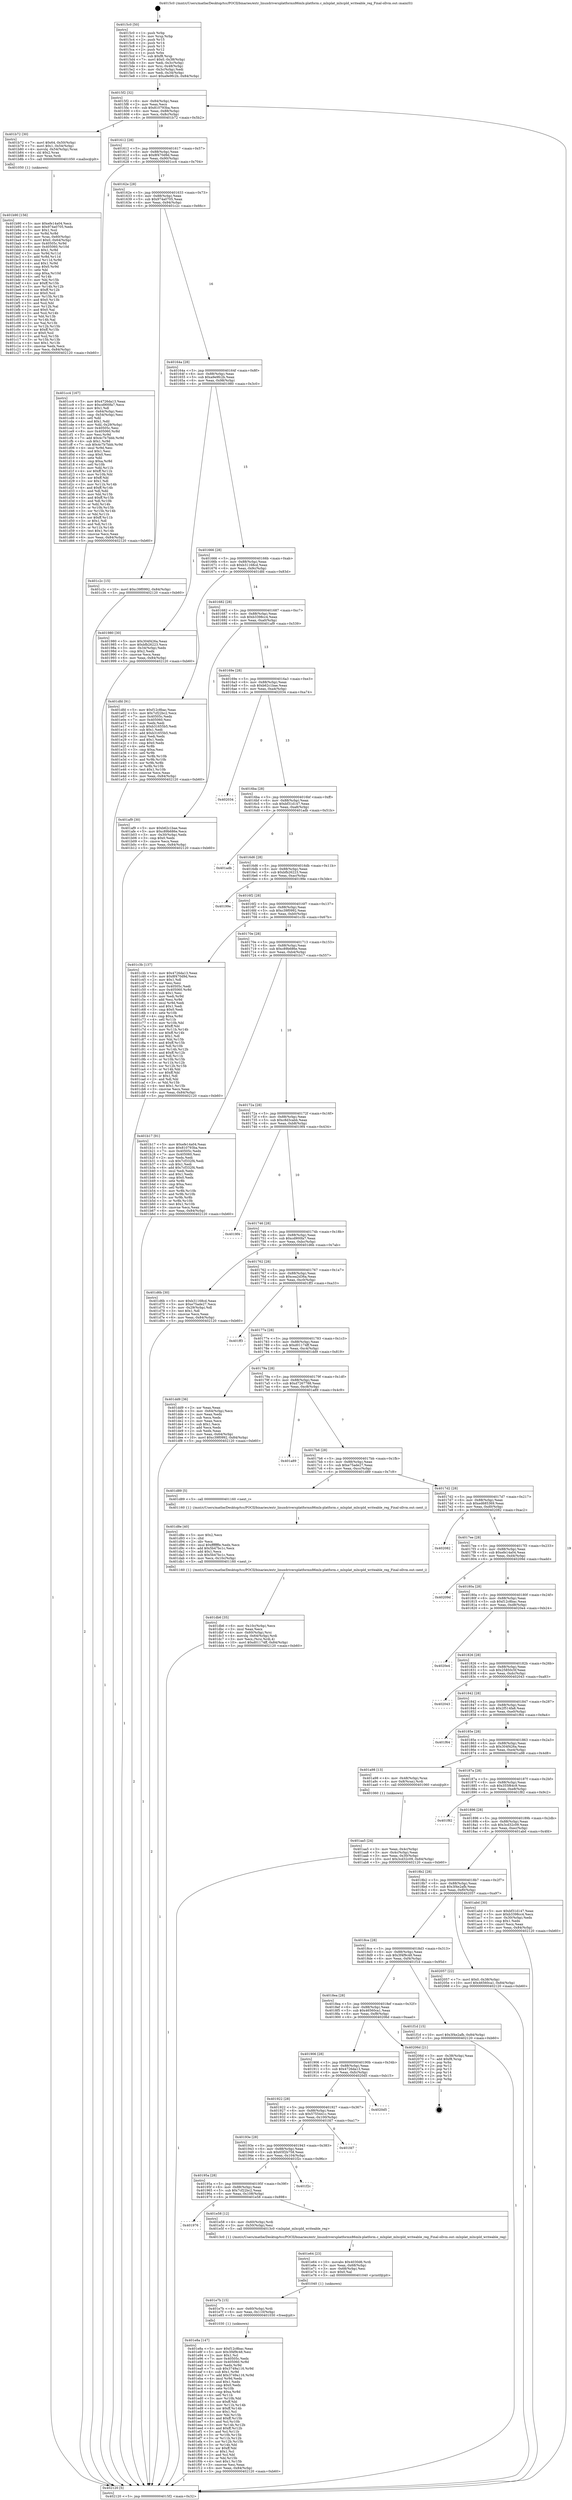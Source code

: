 digraph "0x4015c0" {
  label = "0x4015c0 (/mnt/c/Users/mathe/Desktop/tcc/POCII/binaries/extr_linuxdriversplatformx86mlx-platform.c_mlxplat_mlxcpld_writeable_reg_Final-ollvm.out::main(0))"
  labelloc = "t"
  node[shape=record]

  Entry [label="",width=0.3,height=0.3,shape=circle,fillcolor=black,style=filled]
  "0x4015f2" [label="{
     0x4015f2 [32]\l
     | [instrs]\l
     &nbsp;&nbsp;0x4015f2 \<+6\>: mov -0x84(%rbp),%eax\l
     &nbsp;&nbsp;0x4015f8 \<+2\>: mov %eax,%ecx\l
     &nbsp;&nbsp;0x4015fa \<+6\>: sub $0x810793ba,%ecx\l
     &nbsp;&nbsp;0x401600 \<+6\>: mov %eax,-0x88(%rbp)\l
     &nbsp;&nbsp;0x401606 \<+6\>: mov %ecx,-0x8c(%rbp)\l
     &nbsp;&nbsp;0x40160c \<+6\>: je 0000000000401b72 \<main+0x5b2\>\l
  }"]
  "0x401b72" [label="{
     0x401b72 [30]\l
     | [instrs]\l
     &nbsp;&nbsp;0x401b72 \<+7\>: movl $0x64,-0x50(%rbp)\l
     &nbsp;&nbsp;0x401b79 \<+7\>: movl $0x1,-0x54(%rbp)\l
     &nbsp;&nbsp;0x401b80 \<+4\>: movslq -0x54(%rbp),%rax\l
     &nbsp;&nbsp;0x401b84 \<+4\>: shl $0x2,%rax\l
     &nbsp;&nbsp;0x401b88 \<+3\>: mov %rax,%rdi\l
     &nbsp;&nbsp;0x401b8b \<+5\>: call 0000000000401050 \<malloc@plt\>\l
     | [calls]\l
     &nbsp;&nbsp;0x401050 \{1\} (unknown)\l
  }"]
  "0x401612" [label="{
     0x401612 [28]\l
     | [instrs]\l
     &nbsp;&nbsp;0x401612 \<+5\>: jmp 0000000000401617 \<main+0x57\>\l
     &nbsp;&nbsp;0x401617 \<+6\>: mov -0x88(%rbp),%eax\l
     &nbsp;&nbsp;0x40161d \<+5\>: sub $0x8f470d9d,%eax\l
     &nbsp;&nbsp;0x401622 \<+6\>: mov %eax,-0x90(%rbp)\l
     &nbsp;&nbsp;0x401628 \<+6\>: je 0000000000401cc4 \<main+0x704\>\l
  }"]
  Exit [label="",width=0.3,height=0.3,shape=circle,fillcolor=black,style=filled,peripheries=2]
  "0x401cc4" [label="{
     0x401cc4 [167]\l
     | [instrs]\l
     &nbsp;&nbsp;0x401cc4 \<+5\>: mov $0x4726da13,%eax\l
     &nbsp;&nbsp;0x401cc9 \<+5\>: mov $0xcd900fa7,%ecx\l
     &nbsp;&nbsp;0x401cce \<+2\>: mov $0x1,%dl\l
     &nbsp;&nbsp;0x401cd0 \<+3\>: mov -0x64(%rbp),%esi\l
     &nbsp;&nbsp;0x401cd3 \<+3\>: cmp -0x54(%rbp),%esi\l
     &nbsp;&nbsp;0x401cd6 \<+4\>: setl %dil\l
     &nbsp;&nbsp;0x401cda \<+4\>: and $0x1,%dil\l
     &nbsp;&nbsp;0x401cde \<+4\>: mov %dil,-0x29(%rbp)\l
     &nbsp;&nbsp;0x401ce2 \<+7\>: mov 0x40505c,%esi\l
     &nbsp;&nbsp;0x401ce9 \<+8\>: mov 0x405060,%r8d\l
     &nbsp;&nbsp;0x401cf1 \<+3\>: mov %esi,%r9d\l
     &nbsp;&nbsp;0x401cf4 \<+7\>: add $0x4c7b7bbb,%r9d\l
     &nbsp;&nbsp;0x401cfb \<+4\>: sub $0x1,%r9d\l
     &nbsp;&nbsp;0x401cff \<+7\>: sub $0x4c7b7bbb,%r9d\l
     &nbsp;&nbsp;0x401d06 \<+4\>: imul %r9d,%esi\l
     &nbsp;&nbsp;0x401d0a \<+3\>: and $0x1,%esi\l
     &nbsp;&nbsp;0x401d0d \<+3\>: cmp $0x0,%esi\l
     &nbsp;&nbsp;0x401d10 \<+4\>: sete %dil\l
     &nbsp;&nbsp;0x401d14 \<+4\>: cmp $0xa,%r8d\l
     &nbsp;&nbsp;0x401d18 \<+4\>: setl %r10b\l
     &nbsp;&nbsp;0x401d1c \<+3\>: mov %dil,%r11b\l
     &nbsp;&nbsp;0x401d1f \<+4\>: xor $0xff,%r11b\l
     &nbsp;&nbsp;0x401d23 \<+3\>: mov %r10b,%bl\l
     &nbsp;&nbsp;0x401d26 \<+3\>: xor $0xff,%bl\l
     &nbsp;&nbsp;0x401d29 \<+3\>: xor $0x1,%dl\l
     &nbsp;&nbsp;0x401d2c \<+3\>: mov %r11b,%r14b\l
     &nbsp;&nbsp;0x401d2f \<+4\>: and $0xff,%r14b\l
     &nbsp;&nbsp;0x401d33 \<+3\>: and %dl,%dil\l
     &nbsp;&nbsp;0x401d36 \<+3\>: mov %bl,%r15b\l
     &nbsp;&nbsp;0x401d39 \<+4\>: and $0xff,%r15b\l
     &nbsp;&nbsp;0x401d3d \<+3\>: and %dl,%r10b\l
     &nbsp;&nbsp;0x401d40 \<+3\>: or %dil,%r14b\l
     &nbsp;&nbsp;0x401d43 \<+3\>: or %r10b,%r15b\l
     &nbsp;&nbsp;0x401d46 \<+3\>: xor %r15b,%r14b\l
     &nbsp;&nbsp;0x401d49 \<+3\>: or %bl,%r11b\l
     &nbsp;&nbsp;0x401d4c \<+4\>: xor $0xff,%r11b\l
     &nbsp;&nbsp;0x401d50 \<+3\>: or $0x1,%dl\l
     &nbsp;&nbsp;0x401d53 \<+3\>: and %dl,%r11b\l
     &nbsp;&nbsp;0x401d56 \<+3\>: or %r11b,%r14b\l
     &nbsp;&nbsp;0x401d59 \<+4\>: test $0x1,%r14b\l
     &nbsp;&nbsp;0x401d5d \<+3\>: cmovne %ecx,%eax\l
     &nbsp;&nbsp;0x401d60 \<+6\>: mov %eax,-0x84(%rbp)\l
     &nbsp;&nbsp;0x401d66 \<+5\>: jmp 0000000000402120 \<main+0xb60\>\l
  }"]
  "0x40162e" [label="{
     0x40162e [28]\l
     | [instrs]\l
     &nbsp;&nbsp;0x40162e \<+5\>: jmp 0000000000401633 \<main+0x73\>\l
     &nbsp;&nbsp;0x401633 \<+6\>: mov -0x88(%rbp),%eax\l
     &nbsp;&nbsp;0x401639 \<+5\>: sub $0x974a0705,%eax\l
     &nbsp;&nbsp;0x40163e \<+6\>: mov %eax,-0x94(%rbp)\l
     &nbsp;&nbsp;0x401644 \<+6\>: je 0000000000401c2c \<main+0x66c\>\l
  }"]
  "0x401e8a" [label="{
     0x401e8a [147]\l
     | [instrs]\l
     &nbsp;&nbsp;0x401e8a \<+5\>: mov $0xf12c8bac,%eax\l
     &nbsp;&nbsp;0x401e8f \<+5\>: mov $0x3f4f9c48,%esi\l
     &nbsp;&nbsp;0x401e94 \<+2\>: mov $0x1,%cl\l
     &nbsp;&nbsp;0x401e96 \<+7\>: mov 0x40505c,%edx\l
     &nbsp;&nbsp;0x401e9d \<+8\>: mov 0x405060,%r8d\l
     &nbsp;&nbsp;0x401ea5 \<+3\>: mov %edx,%r9d\l
     &nbsp;&nbsp;0x401ea8 \<+7\>: sub $0x3749a116,%r9d\l
     &nbsp;&nbsp;0x401eaf \<+4\>: sub $0x1,%r9d\l
     &nbsp;&nbsp;0x401eb3 \<+7\>: add $0x3749a116,%r9d\l
     &nbsp;&nbsp;0x401eba \<+4\>: imul %r9d,%edx\l
     &nbsp;&nbsp;0x401ebe \<+3\>: and $0x1,%edx\l
     &nbsp;&nbsp;0x401ec1 \<+3\>: cmp $0x0,%edx\l
     &nbsp;&nbsp;0x401ec4 \<+4\>: sete %r10b\l
     &nbsp;&nbsp;0x401ec8 \<+4\>: cmp $0xa,%r8d\l
     &nbsp;&nbsp;0x401ecc \<+4\>: setl %r11b\l
     &nbsp;&nbsp;0x401ed0 \<+3\>: mov %r10b,%bl\l
     &nbsp;&nbsp;0x401ed3 \<+3\>: xor $0xff,%bl\l
     &nbsp;&nbsp;0x401ed6 \<+3\>: mov %r11b,%r14b\l
     &nbsp;&nbsp;0x401ed9 \<+4\>: xor $0xff,%r14b\l
     &nbsp;&nbsp;0x401edd \<+3\>: xor $0x1,%cl\l
     &nbsp;&nbsp;0x401ee0 \<+3\>: mov %bl,%r15b\l
     &nbsp;&nbsp;0x401ee3 \<+4\>: and $0xff,%r15b\l
     &nbsp;&nbsp;0x401ee7 \<+3\>: and %cl,%r10b\l
     &nbsp;&nbsp;0x401eea \<+3\>: mov %r14b,%r12b\l
     &nbsp;&nbsp;0x401eed \<+4\>: and $0xff,%r12b\l
     &nbsp;&nbsp;0x401ef1 \<+3\>: and %cl,%r11b\l
     &nbsp;&nbsp;0x401ef4 \<+3\>: or %r10b,%r15b\l
     &nbsp;&nbsp;0x401ef7 \<+3\>: or %r11b,%r12b\l
     &nbsp;&nbsp;0x401efa \<+3\>: xor %r12b,%r15b\l
     &nbsp;&nbsp;0x401efd \<+3\>: or %r14b,%bl\l
     &nbsp;&nbsp;0x401f00 \<+3\>: xor $0xff,%bl\l
     &nbsp;&nbsp;0x401f03 \<+3\>: or $0x1,%cl\l
     &nbsp;&nbsp;0x401f06 \<+2\>: and %cl,%bl\l
     &nbsp;&nbsp;0x401f08 \<+3\>: or %bl,%r15b\l
     &nbsp;&nbsp;0x401f0b \<+4\>: test $0x1,%r15b\l
     &nbsp;&nbsp;0x401f0f \<+3\>: cmovne %esi,%eax\l
     &nbsp;&nbsp;0x401f12 \<+6\>: mov %eax,-0x84(%rbp)\l
     &nbsp;&nbsp;0x401f18 \<+5\>: jmp 0000000000402120 \<main+0xb60\>\l
  }"]
  "0x401c2c" [label="{
     0x401c2c [15]\l
     | [instrs]\l
     &nbsp;&nbsp;0x401c2c \<+10\>: movl $0xc39f0992,-0x84(%rbp)\l
     &nbsp;&nbsp;0x401c36 \<+5\>: jmp 0000000000402120 \<main+0xb60\>\l
  }"]
  "0x40164a" [label="{
     0x40164a [28]\l
     | [instrs]\l
     &nbsp;&nbsp;0x40164a \<+5\>: jmp 000000000040164f \<main+0x8f\>\l
     &nbsp;&nbsp;0x40164f \<+6\>: mov -0x88(%rbp),%eax\l
     &nbsp;&nbsp;0x401655 \<+5\>: sub $0xa9e9fc2b,%eax\l
     &nbsp;&nbsp;0x40165a \<+6\>: mov %eax,-0x98(%rbp)\l
     &nbsp;&nbsp;0x401660 \<+6\>: je 0000000000401980 \<main+0x3c0\>\l
  }"]
  "0x401e7b" [label="{
     0x401e7b [15]\l
     | [instrs]\l
     &nbsp;&nbsp;0x401e7b \<+4\>: mov -0x60(%rbp),%rdi\l
     &nbsp;&nbsp;0x401e7f \<+6\>: mov %eax,-0x110(%rbp)\l
     &nbsp;&nbsp;0x401e85 \<+5\>: call 0000000000401030 \<free@plt\>\l
     | [calls]\l
     &nbsp;&nbsp;0x401030 \{1\} (unknown)\l
  }"]
  "0x401980" [label="{
     0x401980 [30]\l
     | [instrs]\l
     &nbsp;&nbsp;0x401980 \<+5\>: mov $0x304f426a,%eax\l
     &nbsp;&nbsp;0x401985 \<+5\>: mov $0xbfb26223,%ecx\l
     &nbsp;&nbsp;0x40198a \<+3\>: mov -0x34(%rbp),%edx\l
     &nbsp;&nbsp;0x40198d \<+3\>: cmp $0x2,%edx\l
     &nbsp;&nbsp;0x401990 \<+3\>: cmovne %ecx,%eax\l
     &nbsp;&nbsp;0x401993 \<+6\>: mov %eax,-0x84(%rbp)\l
     &nbsp;&nbsp;0x401999 \<+5\>: jmp 0000000000402120 \<main+0xb60\>\l
  }"]
  "0x401666" [label="{
     0x401666 [28]\l
     | [instrs]\l
     &nbsp;&nbsp;0x401666 \<+5\>: jmp 000000000040166b \<main+0xab\>\l
     &nbsp;&nbsp;0x40166b \<+6\>: mov -0x88(%rbp),%eax\l
     &nbsp;&nbsp;0x401671 \<+5\>: sub $0xb31168cd,%eax\l
     &nbsp;&nbsp;0x401676 \<+6\>: mov %eax,-0x9c(%rbp)\l
     &nbsp;&nbsp;0x40167c \<+6\>: je 0000000000401dfd \<main+0x83d\>\l
  }"]
  "0x402120" [label="{
     0x402120 [5]\l
     | [instrs]\l
     &nbsp;&nbsp;0x402120 \<+5\>: jmp 00000000004015f2 \<main+0x32\>\l
  }"]
  "0x4015c0" [label="{
     0x4015c0 [50]\l
     | [instrs]\l
     &nbsp;&nbsp;0x4015c0 \<+1\>: push %rbp\l
     &nbsp;&nbsp;0x4015c1 \<+3\>: mov %rsp,%rbp\l
     &nbsp;&nbsp;0x4015c4 \<+2\>: push %r15\l
     &nbsp;&nbsp;0x4015c6 \<+2\>: push %r14\l
     &nbsp;&nbsp;0x4015c8 \<+2\>: push %r13\l
     &nbsp;&nbsp;0x4015ca \<+2\>: push %r12\l
     &nbsp;&nbsp;0x4015cc \<+1\>: push %rbx\l
     &nbsp;&nbsp;0x4015cd \<+7\>: sub $0xf8,%rsp\l
     &nbsp;&nbsp;0x4015d4 \<+7\>: movl $0x0,-0x38(%rbp)\l
     &nbsp;&nbsp;0x4015db \<+3\>: mov %edi,-0x3c(%rbp)\l
     &nbsp;&nbsp;0x4015de \<+4\>: mov %rsi,-0x48(%rbp)\l
     &nbsp;&nbsp;0x4015e2 \<+3\>: mov -0x3c(%rbp),%edi\l
     &nbsp;&nbsp;0x4015e5 \<+3\>: mov %edi,-0x34(%rbp)\l
     &nbsp;&nbsp;0x4015e8 \<+10\>: movl $0xa9e9fc2b,-0x84(%rbp)\l
  }"]
  "0x401e64" [label="{
     0x401e64 [23]\l
     | [instrs]\l
     &nbsp;&nbsp;0x401e64 \<+10\>: movabs $0x4030d6,%rdi\l
     &nbsp;&nbsp;0x401e6e \<+3\>: mov %eax,-0x68(%rbp)\l
     &nbsp;&nbsp;0x401e71 \<+3\>: mov -0x68(%rbp),%esi\l
     &nbsp;&nbsp;0x401e74 \<+2\>: mov $0x0,%al\l
     &nbsp;&nbsp;0x401e76 \<+5\>: call 0000000000401040 \<printf@plt\>\l
     | [calls]\l
     &nbsp;&nbsp;0x401040 \{1\} (unknown)\l
  }"]
  "0x401dfd" [label="{
     0x401dfd [91]\l
     | [instrs]\l
     &nbsp;&nbsp;0x401dfd \<+5\>: mov $0xf12c8bac,%eax\l
     &nbsp;&nbsp;0x401e02 \<+5\>: mov $0x7cf22bc2,%ecx\l
     &nbsp;&nbsp;0x401e07 \<+7\>: mov 0x40505c,%edx\l
     &nbsp;&nbsp;0x401e0e \<+7\>: mov 0x405060,%esi\l
     &nbsp;&nbsp;0x401e15 \<+2\>: mov %edx,%edi\l
     &nbsp;&nbsp;0x401e17 \<+6\>: sub $0xb31655b5,%edi\l
     &nbsp;&nbsp;0x401e1d \<+3\>: sub $0x1,%edi\l
     &nbsp;&nbsp;0x401e20 \<+6\>: add $0xb31655b5,%edi\l
     &nbsp;&nbsp;0x401e26 \<+3\>: imul %edi,%edx\l
     &nbsp;&nbsp;0x401e29 \<+3\>: and $0x1,%edx\l
     &nbsp;&nbsp;0x401e2c \<+3\>: cmp $0x0,%edx\l
     &nbsp;&nbsp;0x401e2f \<+4\>: sete %r8b\l
     &nbsp;&nbsp;0x401e33 \<+3\>: cmp $0xa,%esi\l
     &nbsp;&nbsp;0x401e36 \<+4\>: setl %r9b\l
     &nbsp;&nbsp;0x401e3a \<+3\>: mov %r8b,%r10b\l
     &nbsp;&nbsp;0x401e3d \<+3\>: and %r9b,%r10b\l
     &nbsp;&nbsp;0x401e40 \<+3\>: xor %r9b,%r8b\l
     &nbsp;&nbsp;0x401e43 \<+3\>: or %r8b,%r10b\l
     &nbsp;&nbsp;0x401e46 \<+4\>: test $0x1,%r10b\l
     &nbsp;&nbsp;0x401e4a \<+3\>: cmovne %ecx,%eax\l
     &nbsp;&nbsp;0x401e4d \<+6\>: mov %eax,-0x84(%rbp)\l
     &nbsp;&nbsp;0x401e53 \<+5\>: jmp 0000000000402120 \<main+0xb60\>\l
  }"]
  "0x401682" [label="{
     0x401682 [28]\l
     | [instrs]\l
     &nbsp;&nbsp;0x401682 \<+5\>: jmp 0000000000401687 \<main+0xc7\>\l
     &nbsp;&nbsp;0x401687 \<+6\>: mov -0x88(%rbp),%eax\l
     &nbsp;&nbsp;0x40168d \<+5\>: sub $0xb3398cc4,%eax\l
     &nbsp;&nbsp;0x401692 \<+6\>: mov %eax,-0xa0(%rbp)\l
     &nbsp;&nbsp;0x401698 \<+6\>: je 0000000000401af9 \<main+0x539\>\l
  }"]
  "0x401976" [label="{
     0x401976\l
  }", style=dashed]
  "0x401af9" [label="{
     0x401af9 [30]\l
     | [instrs]\l
     &nbsp;&nbsp;0x401af9 \<+5\>: mov $0xb62c1bae,%eax\l
     &nbsp;&nbsp;0x401afe \<+5\>: mov $0xc89b686e,%ecx\l
     &nbsp;&nbsp;0x401b03 \<+3\>: mov -0x30(%rbp),%edx\l
     &nbsp;&nbsp;0x401b06 \<+3\>: cmp $0x0,%edx\l
     &nbsp;&nbsp;0x401b09 \<+3\>: cmove %ecx,%eax\l
     &nbsp;&nbsp;0x401b0c \<+6\>: mov %eax,-0x84(%rbp)\l
     &nbsp;&nbsp;0x401b12 \<+5\>: jmp 0000000000402120 \<main+0xb60\>\l
  }"]
  "0x40169e" [label="{
     0x40169e [28]\l
     | [instrs]\l
     &nbsp;&nbsp;0x40169e \<+5\>: jmp 00000000004016a3 \<main+0xe3\>\l
     &nbsp;&nbsp;0x4016a3 \<+6\>: mov -0x88(%rbp),%eax\l
     &nbsp;&nbsp;0x4016a9 \<+5\>: sub $0xb62c1bae,%eax\l
     &nbsp;&nbsp;0x4016ae \<+6\>: mov %eax,-0xa4(%rbp)\l
     &nbsp;&nbsp;0x4016b4 \<+6\>: je 0000000000402034 \<main+0xa74\>\l
  }"]
  "0x401e58" [label="{
     0x401e58 [12]\l
     | [instrs]\l
     &nbsp;&nbsp;0x401e58 \<+4\>: mov -0x60(%rbp),%rdi\l
     &nbsp;&nbsp;0x401e5c \<+3\>: mov -0x50(%rbp),%esi\l
     &nbsp;&nbsp;0x401e5f \<+5\>: call 00000000004013c0 \<mlxplat_mlxcpld_writeable_reg\>\l
     | [calls]\l
     &nbsp;&nbsp;0x4013c0 \{1\} (/mnt/c/Users/mathe/Desktop/tcc/POCII/binaries/extr_linuxdriversplatformx86mlx-platform.c_mlxplat_mlxcpld_writeable_reg_Final-ollvm.out::mlxplat_mlxcpld_writeable_reg)\l
  }"]
  "0x402034" [label="{
     0x402034\l
  }", style=dashed]
  "0x4016ba" [label="{
     0x4016ba [28]\l
     | [instrs]\l
     &nbsp;&nbsp;0x4016ba \<+5\>: jmp 00000000004016bf \<main+0xff\>\l
     &nbsp;&nbsp;0x4016bf \<+6\>: mov -0x88(%rbp),%eax\l
     &nbsp;&nbsp;0x4016c5 \<+5\>: sub $0xbf31d147,%eax\l
     &nbsp;&nbsp;0x4016ca \<+6\>: mov %eax,-0xa8(%rbp)\l
     &nbsp;&nbsp;0x4016d0 \<+6\>: je 0000000000401adb \<main+0x51b\>\l
  }"]
  "0x40195a" [label="{
     0x40195a [28]\l
     | [instrs]\l
     &nbsp;&nbsp;0x40195a \<+5\>: jmp 000000000040195f \<main+0x39f\>\l
     &nbsp;&nbsp;0x40195f \<+6\>: mov -0x88(%rbp),%eax\l
     &nbsp;&nbsp;0x401965 \<+5\>: sub $0x7cf22bc2,%eax\l
     &nbsp;&nbsp;0x40196a \<+6\>: mov %eax,-0x108(%rbp)\l
     &nbsp;&nbsp;0x401970 \<+6\>: je 0000000000401e58 \<main+0x898\>\l
  }"]
  "0x401adb" [label="{
     0x401adb\l
  }", style=dashed]
  "0x4016d6" [label="{
     0x4016d6 [28]\l
     | [instrs]\l
     &nbsp;&nbsp;0x4016d6 \<+5\>: jmp 00000000004016db \<main+0x11b\>\l
     &nbsp;&nbsp;0x4016db \<+6\>: mov -0x88(%rbp),%eax\l
     &nbsp;&nbsp;0x4016e1 \<+5\>: sub $0xbfb26223,%eax\l
     &nbsp;&nbsp;0x4016e6 \<+6\>: mov %eax,-0xac(%rbp)\l
     &nbsp;&nbsp;0x4016ec \<+6\>: je 000000000040199e \<main+0x3de\>\l
  }"]
  "0x401f2c" [label="{
     0x401f2c\l
  }", style=dashed]
  "0x40199e" [label="{
     0x40199e\l
  }", style=dashed]
  "0x4016f2" [label="{
     0x4016f2 [28]\l
     | [instrs]\l
     &nbsp;&nbsp;0x4016f2 \<+5\>: jmp 00000000004016f7 \<main+0x137\>\l
     &nbsp;&nbsp;0x4016f7 \<+6\>: mov -0x88(%rbp),%eax\l
     &nbsp;&nbsp;0x4016fd \<+5\>: sub $0xc39f0992,%eax\l
     &nbsp;&nbsp;0x401702 \<+6\>: mov %eax,-0xb0(%rbp)\l
     &nbsp;&nbsp;0x401708 \<+6\>: je 0000000000401c3b \<main+0x67b\>\l
  }"]
  "0x40193e" [label="{
     0x40193e [28]\l
     | [instrs]\l
     &nbsp;&nbsp;0x40193e \<+5\>: jmp 0000000000401943 \<main+0x383\>\l
     &nbsp;&nbsp;0x401943 \<+6\>: mov -0x88(%rbp),%eax\l
     &nbsp;&nbsp;0x401949 \<+5\>: sub $0x65f2b758,%eax\l
     &nbsp;&nbsp;0x40194e \<+6\>: mov %eax,-0x104(%rbp)\l
     &nbsp;&nbsp;0x401954 \<+6\>: je 0000000000401f2c \<main+0x96c\>\l
  }"]
  "0x401c3b" [label="{
     0x401c3b [137]\l
     | [instrs]\l
     &nbsp;&nbsp;0x401c3b \<+5\>: mov $0x4726da13,%eax\l
     &nbsp;&nbsp;0x401c40 \<+5\>: mov $0x8f470d9d,%ecx\l
     &nbsp;&nbsp;0x401c45 \<+2\>: mov $0x1,%dl\l
     &nbsp;&nbsp;0x401c47 \<+2\>: xor %esi,%esi\l
     &nbsp;&nbsp;0x401c49 \<+7\>: mov 0x40505c,%edi\l
     &nbsp;&nbsp;0x401c50 \<+8\>: mov 0x405060,%r8d\l
     &nbsp;&nbsp;0x401c58 \<+3\>: sub $0x1,%esi\l
     &nbsp;&nbsp;0x401c5b \<+3\>: mov %edi,%r9d\l
     &nbsp;&nbsp;0x401c5e \<+3\>: add %esi,%r9d\l
     &nbsp;&nbsp;0x401c61 \<+4\>: imul %r9d,%edi\l
     &nbsp;&nbsp;0x401c65 \<+3\>: and $0x1,%edi\l
     &nbsp;&nbsp;0x401c68 \<+3\>: cmp $0x0,%edi\l
     &nbsp;&nbsp;0x401c6b \<+4\>: sete %r10b\l
     &nbsp;&nbsp;0x401c6f \<+4\>: cmp $0xa,%r8d\l
     &nbsp;&nbsp;0x401c73 \<+4\>: setl %r11b\l
     &nbsp;&nbsp;0x401c77 \<+3\>: mov %r10b,%bl\l
     &nbsp;&nbsp;0x401c7a \<+3\>: xor $0xff,%bl\l
     &nbsp;&nbsp;0x401c7d \<+3\>: mov %r11b,%r14b\l
     &nbsp;&nbsp;0x401c80 \<+4\>: xor $0xff,%r14b\l
     &nbsp;&nbsp;0x401c84 \<+3\>: xor $0x1,%dl\l
     &nbsp;&nbsp;0x401c87 \<+3\>: mov %bl,%r15b\l
     &nbsp;&nbsp;0x401c8a \<+4\>: and $0xff,%r15b\l
     &nbsp;&nbsp;0x401c8e \<+3\>: and %dl,%r10b\l
     &nbsp;&nbsp;0x401c91 \<+3\>: mov %r14b,%r12b\l
     &nbsp;&nbsp;0x401c94 \<+4\>: and $0xff,%r12b\l
     &nbsp;&nbsp;0x401c98 \<+3\>: and %dl,%r11b\l
     &nbsp;&nbsp;0x401c9b \<+3\>: or %r10b,%r15b\l
     &nbsp;&nbsp;0x401c9e \<+3\>: or %r11b,%r12b\l
     &nbsp;&nbsp;0x401ca1 \<+3\>: xor %r12b,%r15b\l
     &nbsp;&nbsp;0x401ca4 \<+3\>: or %r14b,%bl\l
     &nbsp;&nbsp;0x401ca7 \<+3\>: xor $0xff,%bl\l
     &nbsp;&nbsp;0x401caa \<+3\>: or $0x1,%dl\l
     &nbsp;&nbsp;0x401cad \<+2\>: and %dl,%bl\l
     &nbsp;&nbsp;0x401caf \<+3\>: or %bl,%r15b\l
     &nbsp;&nbsp;0x401cb2 \<+4\>: test $0x1,%r15b\l
     &nbsp;&nbsp;0x401cb6 \<+3\>: cmovne %ecx,%eax\l
     &nbsp;&nbsp;0x401cb9 \<+6\>: mov %eax,-0x84(%rbp)\l
     &nbsp;&nbsp;0x401cbf \<+5\>: jmp 0000000000402120 \<main+0xb60\>\l
  }"]
  "0x40170e" [label="{
     0x40170e [28]\l
     | [instrs]\l
     &nbsp;&nbsp;0x40170e \<+5\>: jmp 0000000000401713 \<main+0x153\>\l
     &nbsp;&nbsp;0x401713 \<+6\>: mov -0x88(%rbp),%eax\l
     &nbsp;&nbsp;0x401719 \<+5\>: sub $0xc89b686e,%eax\l
     &nbsp;&nbsp;0x40171e \<+6\>: mov %eax,-0xb4(%rbp)\l
     &nbsp;&nbsp;0x401724 \<+6\>: je 0000000000401b17 \<main+0x557\>\l
  }"]
  "0x401fd7" [label="{
     0x401fd7\l
  }", style=dashed]
  "0x401b17" [label="{
     0x401b17 [91]\l
     | [instrs]\l
     &nbsp;&nbsp;0x401b17 \<+5\>: mov $0xefe14a04,%eax\l
     &nbsp;&nbsp;0x401b1c \<+5\>: mov $0x810793ba,%ecx\l
     &nbsp;&nbsp;0x401b21 \<+7\>: mov 0x40505c,%edx\l
     &nbsp;&nbsp;0x401b28 \<+7\>: mov 0x405060,%esi\l
     &nbsp;&nbsp;0x401b2f \<+2\>: mov %edx,%edi\l
     &nbsp;&nbsp;0x401b31 \<+6\>: sub $0x7cf332f4,%edi\l
     &nbsp;&nbsp;0x401b37 \<+3\>: sub $0x1,%edi\l
     &nbsp;&nbsp;0x401b3a \<+6\>: add $0x7cf332f4,%edi\l
     &nbsp;&nbsp;0x401b40 \<+3\>: imul %edi,%edx\l
     &nbsp;&nbsp;0x401b43 \<+3\>: and $0x1,%edx\l
     &nbsp;&nbsp;0x401b46 \<+3\>: cmp $0x0,%edx\l
     &nbsp;&nbsp;0x401b49 \<+4\>: sete %r8b\l
     &nbsp;&nbsp;0x401b4d \<+3\>: cmp $0xa,%esi\l
     &nbsp;&nbsp;0x401b50 \<+4\>: setl %r9b\l
     &nbsp;&nbsp;0x401b54 \<+3\>: mov %r8b,%r10b\l
     &nbsp;&nbsp;0x401b57 \<+3\>: and %r9b,%r10b\l
     &nbsp;&nbsp;0x401b5a \<+3\>: xor %r9b,%r8b\l
     &nbsp;&nbsp;0x401b5d \<+3\>: or %r8b,%r10b\l
     &nbsp;&nbsp;0x401b60 \<+4\>: test $0x1,%r10b\l
     &nbsp;&nbsp;0x401b64 \<+3\>: cmovne %ecx,%eax\l
     &nbsp;&nbsp;0x401b67 \<+6\>: mov %eax,-0x84(%rbp)\l
     &nbsp;&nbsp;0x401b6d \<+5\>: jmp 0000000000402120 \<main+0xb60\>\l
  }"]
  "0x40172a" [label="{
     0x40172a [28]\l
     | [instrs]\l
     &nbsp;&nbsp;0x40172a \<+5\>: jmp 000000000040172f \<main+0x16f\>\l
     &nbsp;&nbsp;0x40172f \<+6\>: mov -0x88(%rbp),%eax\l
     &nbsp;&nbsp;0x401735 \<+5\>: sub $0xc8d3cabb,%eax\l
     &nbsp;&nbsp;0x40173a \<+6\>: mov %eax,-0xb8(%rbp)\l
     &nbsp;&nbsp;0x401740 \<+6\>: je 00000000004019f4 \<main+0x434\>\l
  }"]
  "0x401922" [label="{
     0x401922 [28]\l
     | [instrs]\l
     &nbsp;&nbsp;0x401922 \<+5\>: jmp 0000000000401927 \<main+0x367\>\l
     &nbsp;&nbsp;0x401927 \<+6\>: mov -0x88(%rbp),%eax\l
     &nbsp;&nbsp;0x40192d \<+5\>: sub $0x5755441c,%eax\l
     &nbsp;&nbsp;0x401932 \<+6\>: mov %eax,-0x100(%rbp)\l
     &nbsp;&nbsp;0x401938 \<+6\>: je 0000000000401fd7 \<main+0xa17\>\l
  }"]
  "0x4019f4" [label="{
     0x4019f4\l
  }", style=dashed]
  "0x401746" [label="{
     0x401746 [28]\l
     | [instrs]\l
     &nbsp;&nbsp;0x401746 \<+5\>: jmp 000000000040174b \<main+0x18b\>\l
     &nbsp;&nbsp;0x40174b \<+6\>: mov -0x88(%rbp),%eax\l
     &nbsp;&nbsp;0x401751 \<+5\>: sub $0xcd900fa7,%eax\l
     &nbsp;&nbsp;0x401756 \<+6\>: mov %eax,-0xbc(%rbp)\l
     &nbsp;&nbsp;0x40175c \<+6\>: je 0000000000401d6b \<main+0x7ab\>\l
  }"]
  "0x4020d5" [label="{
     0x4020d5\l
  }", style=dashed]
  "0x401d6b" [label="{
     0x401d6b [30]\l
     | [instrs]\l
     &nbsp;&nbsp;0x401d6b \<+5\>: mov $0xb31168cd,%eax\l
     &nbsp;&nbsp;0x401d70 \<+5\>: mov $0xe75ade27,%ecx\l
     &nbsp;&nbsp;0x401d75 \<+3\>: mov -0x29(%rbp),%dl\l
     &nbsp;&nbsp;0x401d78 \<+3\>: test $0x1,%dl\l
     &nbsp;&nbsp;0x401d7b \<+3\>: cmovne %ecx,%eax\l
     &nbsp;&nbsp;0x401d7e \<+6\>: mov %eax,-0x84(%rbp)\l
     &nbsp;&nbsp;0x401d84 \<+5\>: jmp 0000000000402120 \<main+0xb60\>\l
  }"]
  "0x401762" [label="{
     0x401762 [28]\l
     | [instrs]\l
     &nbsp;&nbsp;0x401762 \<+5\>: jmp 0000000000401767 \<main+0x1a7\>\l
     &nbsp;&nbsp;0x401767 \<+6\>: mov -0x88(%rbp),%eax\l
     &nbsp;&nbsp;0x40176d \<+5\>: sub $0xcea2d36a,%eax\l
     &nbsp;&nbsp;0x401772 \<+6\>: mov %eax,-0xc0(%rbp)\l
     &nbsp;&nbsp;0x401778 \<+6\>: je 0000000000401ff3 \<main+0xa33\>\l
  }"]
  "0x401906" [label="{
     0x401906 [28]\l
     | [instrs]\l
     &nbsp;&nbsp;0x401906 \<+5\>: jmp 000000000040190b \<main+0x34b\>\l
     &nbsp;&nbsp;0x40190b \<+6\>: mov -0x88(%rbp),%eax\l
     &nbsp;&nbsp;0x401911 \<+5\>: sub $0x4726da13,%eax\l
     &nbsp;&nbsp;0x401916 \<+6\>: mov %eax,-0xfc(%rbp)\l
     &nbsp;&nbsp;0x40191c \<+6\>: je 00000000004020d5 \<main+0xb15\>\l
  }"]
  "0x401ff3" [label="{
     0x401ff3\l
  }", style=dashed]
  "0x40177e" [label="{
     0x40177e [28]\l
     | [instrs]\l
     &nbsp;&nbsp;0x40177e \<+5\>: jmp 0000000000401783 \<main+0x1c3\>\l
     &nbsp;&nbsp;0x401783 \<+6\>: mov -0x88(%rbp),%eax\l
     &nbsp;&nbsp;0x401789 \<+5\>: sub $0xd01174ff,%eax\l
     &nbsp;&nbsp;0x40178e \<+6\>: mov %eax,-0xc4(%rbp)\l
     &nbsp;&nbsp;0x401794 \<+6\>: je 0000000000401dd9 \<main+0x819\>\l
  }"]
  "0x40206d" [label="{
     0x40206d [21]\l
     | [instrs]\l
     &nbsp;&nbsp;0x40206d \<+3\>: mov -0x38(%rbp),%eax\l
     &nbsp;&nbsp;0x402070 \<+7\>: add $0xf8,%rsp\l
     &nbsp;&nbsp;0x402077 \<+1\>: pop %rbx\l
     &nbsp;&nbsp;0x402078 \<+2\>: pop %r12\l
     &nbsp;&nbsp;0x40207a \<+2\>: pop %r13\l
     &nbsp;&nbsp;0x40207c \<+2\>: pop %r14\l
     &nbsp;&nbsp;0x40207e \<+2\>: pop %r15\l
     &nbsp;&nbsp;0x402080 \<+1\>: pop %rbp\l
     &nbsp;&nbsp;0x402081 \<+1\>: ret\l
  }"]
  "0x401dd9" [label="{
     0x401dd9 [36]\l
     | [instrs]\l
     &nbsp;&nbsp;0x401dd9 \<+2\>: xor %eax,%eax\l
     &nbsp;&nbsp;0x401ddb \<+3\>: mov -0x64(%rbp),%ecx\l
     &nbsp;&nbsp;0x401dde \<+2\>: mov %eax,%edx\l
     &nbsp;&nbsp;0x401de0 \<+2\>: sub %ecx,%edx\l
     &nbsp;&nbsp;0x401de2 \<+2\>: mov %eax,%ecx\l
     &nbsp;&nbsp;0x401de4 \<+3\>: sub $0x1,%ecx\l
     &nbsp;&nbsp;0x401de7 \<+2\>: add %ecx,%edx\l
     &nbsp;&nbsp;0x401de9 \<+2\>: sub %edx,%eax\l
     &nbsp;&nbsp;0x401deb \<+3\>: mov %eax,-0x64(%rbp)\l
     &nbsp;&nbsp;0x401dee \<+10\>: movl $0xc39f0992,-0x84(%rbp)\l
     &nbsp;&nbsp;0x401df8 \<+5\>: jmp 0000000000402120 \<main+0xb60\>\l
  }"]
  "0x40179a" [label="{
     0x40179a [28]\l
     | [instrs]\l
     &nbsp;&nbsp;0x40179a \<+5\>: jmp 000000000040179f \<main+0x1df\>\l
     &nbsp;&nbsp;0x40179f \<+6\>: mov -0x88(%rbp),%eax\l
     &nbsp;&nbsp;0x4017a5 \<+5\>: sub $0xd7267788,%eax\l
     &nbsp;&nbsp;0x4017aa \<+6\>: mov %eax,-0xc8(%rbp)\l
     &nbsp;&nbsp;0x4017b0 \<+6\>: je 0000000000401a89 \<main+0x4c9\>\l
  }"]
  "0x4018ea" [label="{
     0x4018ea [28]\l
     | [instrs]\l
     &nbsp;&nbsp;0x4018ea \<+5\>: jmp 00000000004018ef \<main+0x32f\>\l
     &nbsp;&nbsp;0x4018ef \<+6\>: mov -0x88(%rbp),%eax\l
     &nbsp;&nbsp;0x4018f5 \<+5\>: sub $0x46560ca1,%eax\l
     &nbsp;&nbsp;0x4018fa \<+6\>: mov %eax,-0xf8(%rbp)\l
     &nbsp;&nbsp;0x401900 \<+6\>: je 000000000040206d \<main+0xaad\>\l
  }"]
  "0x401a89" [label="{
     0x401a89\l
  }", style=dashed]
  "0x4017b6" [label="{
     0x4017b6 [28]\l
     | [instrs]\l
     &nbsp;&nbsp;0x4017b6 \<+5\>: jmp 00000000004017bb \<main+0x1fb\>\l
     &nbsp;&nbsp;0x4017bb \<+6\>: mov -0x88(%rbp),%eax\l
     &nbsp;&nbsp;0x4017c1 \<+5\>: sub $0xe75ade27,%eax\l
     &nbsp;&nbsp;0x4017c6 \<+6\>: mov %eax,-0xcc(%rbp)\l
     &nbsp;&nbsp;0x4017cc \<+6\>: je 0000000000401d89 \<main+0x7c9\>\l
  }"]
  "0x401f1d" [label="{
     0x401f1d [15]\l
     | [instrs]\l
     &nbsp;&nbsp;0x401f1d \<+10\>: movl $0x3f4e2afb,-0x84(%rbp)\l
     &nbsp;&nbsp;0x401f27 \<+5\>: jmp 0000000000402120 \<main+0xb60\>\l
  }"]
  "0x401d89" [label="{
     0x401d89 [5]\l
     | [instrs]\l
     &nbsp;&nbsp;0x401d89 \<+5\>: call 0000000000401160 \<next_i\>\l
     | [calls]\l
     &nbsp;&nbsp;0x401160 \{1\} (/mnt/c/Users/mathe/Desktop/tcc/POCII/binaries/extr_linuxdriversplatformx86mlx-platform.c_mlxplat_mlxcpld_writeable_reg_Final-ollvm.out::next_i)\l
  }"]
  "0x4017d2" [label="{
     0x4017d2 [28]\l
     | [instrs]\l
     &nbsp;&nbsp;0x4017d2 \<+5\>: jmp 00000000004017d7 \<main+0x217\>\l
     &nbsp;&nbsp;0x4017d7 \<+6\>: mov -0x88(%rbp),%eax\l
     &nbsp;&nbsp;0x4017dd \<+5\>: sub $0xed685369,%eax\l
     &nbsp;&nbsp;0x4017e2 \<+6\>: mov %eax,-0xd0(%rbp)\l
     &nbsp;&nbsp;0x4017e8 \<+6\>: je 0000000000402082 \<main+0xac2\>\l
  }"]
  "0x4018ce" [label="{
     0x4018ce [28]\l
     | [instrs]\l
     &nbsp;&nbsp;0x4018ce \<+5\>: jmp 00000000004018d3 \<main+0x313\>\l
     &nbsp;&nbsp;0x4018d3 \<+6\>: mov -0x88(%rbp),%eax\l
     &nbsp;&nbsp;0x4018d9 \<+5\>: sub $0x3f4f9c48,%eax\l
     &nbsp;&nbsp;0x4018de \<+6\>: mov %eax,-0xf4(%rbp)\l
     &nbsp;&nbsp;0x4018e4 \<+6\>: je 0000000000401f1d \<main+0x95d\>\l
  }"]
  "0x402082" [label="{
     0x402082\l
  }", style=dashed]
  "0x4017ee" [label="{
     0x4017ee [28]\l
     | [instrs]\l
     &nbsp;&nbsp;0x4017ee \<+5\>: jmp 00000000004017f3 \<main+0x233\>\l
     &nbsp;&nbsp;0x4017f3 \<+6\>: mov -0x88(%rbp),%eax\l
     &nbsp;&nbsp;0x4017f9 \<+5\>: sub $0xefe14a04,%eax\l
     &nbsp;&nbsp;0x4017fe \<+6\>: mov %eax,-0xd4(%rbp)\l
     &nbsp;&nbsp;0x401804 \<+6\>: je 000000000040209d \<main+0xadd\>\l
  }"]
  "0x402057" [label="{
     0x402057 [22]\l
     | [instrs]\l
     &nbsp;&nbsp;0x402057 \<+7\>: movl $0x0,-0x38(%rbp)\l
     &nbsp;&nbsp;0x40205e \<+10\>: movl $0x46560ca1,-0x84(%rbp)\l
     &nbsp;&nbsp;0x402068 \<+5\>: jmp 0000000000402120 \<main+0xb60\>\l
  }"]
  "0x40209d" [label="{
     0x40209d\l
  }", style=dashed]
  "0x40180a" [label="{
     0x40180a [28]\l
     | [instrs]\l
     &nbsp;&nbsp;0x40180a \<+5\>: jmp 000000000040180f \<main+0x24f\>\l
     &nbsp;&nbsp;0x40180f \<+6\>: mov -0x88(%rbp),%eax\l
     &nbsp;&nbsp;0x401815 \<+5\>: sub $0xf12c8bac,%eax\l
     &nbsp;&nbsp;0x40181a \<+6\>: mov %eax,-0xd8(%rbp)\l
     &nbsp;&nbsp;0x401820 \<+6\>: je 00000000004020e4 \<main+0xb24\>\l
  }"]
  "0x401db6" [label="{
     0x401db6 [35]\l
     | [instrs]\l
     &nbsp;&nbsp;0x401db6 \<+6\>: mov -0x10c(%rbp),%ecx\l
     &nbsp;&nbsp;0x401dbc \<+3\>: imul %eax,%ecx\l
     &nbsp;&nbsp;0x401dbf \<+4\>: mov -0x60(%rbp),%rsi\l
     &nbsp;&nbsp;0x401dc3 \<+4\>: movslq -0x64(%rbp),%rdi\l
     &nbsp;&nbsp;0x401dc7 \<+3\>: mov %ecx,(%rsi,%rdi,4)\l
     &nbsp;&nbsp;0x401dca \<+10\>: movl $0xd01174ff,-0x84(%rbp)\l
     &nbsp;&nbsp;0x401dd4 \<+5\>: jmp 0000000000402120 \<main+0xb60\>\l
  }"]
  "0x4020e4" [label="{
     0x4020e4\l
  }", style=dashed]
  "0x401826" [label="{
     0x401826 [28]\l
     | [instrs]\l
     &nbsp;&nbsp;0x401826 \<+5\>: jmp 000000000040182b \<main+0x26b\>\l
     &nbsp;&nbsp;0x40182b \<+6\>: mov -0x88(%rbp),%eax\l
     &nbsp;&nbsp;0x401831 \<+5\>: sub $0x25850c5f,%eax\l
     &nbsp;&nbsp;0x401836 \<+6\>: mov %eax,-0xdc(%rbp)\l
     &nbsp;&nbsp;0x40183c \<+6\>: je 0000000000402043 \<main+0xa83\>\l
  }"]
  "0x401d8e" [label="{
     0x401d8e [40]\l
     | [instrs]\l
     &nbsp;&nbsp;0x401d8e \<+5\>: mov $0x2,%ecx\l
     &nbsp;&nbsp;0x401d93 \<+1\>: cltd\l
     &nbsp;&nbsp;0x401d94 \<+2\>: idiv %ecx\l
     &nbsp;&nbsp;0x401d96 \<+6\>: imul $0xfffffffe,%edx,%ecx\l
     &nbsp;&nbsp;0x401d9c \<+6\>: add $0x5b47bc1c,%ecx\l
     &nbsp;&nbsp;0x401da2 \<+3\>: add $0x1,%ecx\l
     &nbsp;&nbsp;0x401da5 \<+6\>: sub $0x5b47bc1c,%ecx\l
     &nbsp;&nbsp;0x401dab \<+6\>: mov %ecx,-0x10c(%rbp)\l
     &nbsp;&nbsp;0x401db1 \<+5\>: call 0000000000401160 \<next_i\>\l
     | [calls]\l
     &nbsp;&nbsp;0x401160 \{1\} (/mnt/c/Users/mathe/Desktop/tcc/POCII/binaries/extr_linuxdriversplatformx86mlx-platform.c_mlxplat_mlxcpld_writeable_reg_Final-ollvm.out::next_i)\l
  }"]
  "0x402043" [label="{
     0x402043\l
  }", style=dashed]
  "0x401842" [label="{
     0x401842 [28]\l
     | [instrs]\l
     &nbsp;&nbsp;0x401842 \<+5\>: jmp 0000000000401847 \<main+0x287\>\l
     &nbsp;&nbsp;0x401847 \<+6\>: mov -0x88(%rbp),%eax\l
     &nbsp;&nbsp;0x40184d \<+5\>: sub $0x2f514fa8,%eax\l
     &nbsp;&nbsp;0x401852 \<+6\>: mov %eax,-0xe0(%rbp)\l
     &nbsp;&nbsp;0x401858 \<+6\>: je 0000000000401f64 \<main+0x9a4\>\l
  }"]
  "0x401b90" [label="{
     0x401b90 [156]\l
     | [instrs]\l
     &nbsp;&nbsp;0x401b90 \<+5\>: mov $0xefe14a04,%ecx\l
     &nbsp;&nbsp;0x401b95 \<+5\>: mov $0x974a0705,%edx\l
     &nbsp;&nbsp;0x401b9a \<+3\>: mov $0x1,%sil\l
     &nbsp;&nbsp;0x401b9d \<+3\>: xor %r8d,%r8d\l
     &nbsp;&nbsp;0x401ba0 \<+4\>: mov %rax,-0x60(%rbp)\l
     &nbsp;&nbsp;0x401ba4 \<+7\>: movl $0x0,-0x64(%rbp)\l
     &nbsp;&nbsp;0x401bab \<+8\>: mov 0x40505c,%r9d\l
     &nbsp;&nbsp;0x401bb3 \<+8\>: mov 0x405060,%r10d\l
     &nbsp;&nbsp;0x401bbb \<+4\>: sub $0x1,%r8d\l
     &nbsp;&nbsp;0x401bbf \<+3\>: mov %r9d,%r11d\l
     &nbsp;&nbsp;0x401bc2 \<+3\>: add %r8d,%r11d\l
     &nbsp;&nbsp;0x401bc5 \<+4\>: imul %r11d,%r9d\l
     &nbsp;&nbsp;0x401bc9 \<+4\>: and $0x1,%r9d\l
     &nbsp;&nbsp;0x401bcd \<+4\>: cmp $0x0,%r9d\l
     &nbsp;&nbsp;0x401bd1 \<+3\>: sete %bl\l
     &nbsp;&nbsp;0x401bd4 \<+4\>: cmp $0xa,%r10d\l
     &nbsp;&nbsp;0x401bd8 \<+4\>: setl %r14b\l
     &nbsp;&nbsp;0x401bdc \<+3\>: mov %bl,%r15b\l
     &nbsp;&nbsp;0x401bdf \<+4\>: xor $0xff,%r15b\l
     &nbsp;&nbsp;0x401be3 \<+3\>: mov %r14b,%r12b\l
     &nbsp;&nbsp;0x401be6 \<+4\>: xor $0xff,%r12b\l
     &nbsp;&nbsp;0x401bea \<+4\>: xor $0x0,%sil\l
     &nbsp;&nbsp;0x401bee \<+3\>: mov %r15b,%r13b\l
     &nbsp;&nbsp;0x401bf1 \<+4\>: and $0x0,%r13b\l
     &nbsp;&nbsp;0x401bf5 \<+3\>: and %sil,%bl\l
     &nbsp;&nbsp;0x401bf8 \<+3\>: mov %r12b,%al\l
     &nbsp;&nbsp;0x401bfb \<+2\>: and $0x0,%al\l
     &nbsp;&nbsp;0x401bfd \<+3\>: and %sil,%r14b\l
     &nbsp;&nbsp;0x401c00 \<+3\>: or %bl,%r13b\l
     &nbsp;&nbsp;0x401c03 \<+3\>: or %r14b,%al\l
     &nbsp;&nbsp;0x401c06 \<+3\>: xor %al,%r13b\l
     &nbsp;&nbsp;0x401c09 \<+3\>: or %r12b,%r15b\l
     &nbsp;&nbsp;0x401c0c \<+4\>: xor $0xff,%r15b\l
     &nbsp;&nbsp;0x401c10 \<+4\>: or $0x0,%sil\l
     &nbsp;&nbsp;0x401c14 \<+3\>: and %sil,%r15b\l
     &nbsp;&nbsp;0x401c17 \<+3\>: or %r15b,%r13b\l
     &nbsp;&nbsp;0x401c1a \<+4\>: test $0x1,%r13b\l
     &nbsp;&nbsp;0x401c1e \<+3\>: cmovne %edx,%ecx\l
     &nbsp;&nbsp;0x401c21 \<+6\>: mov %ecx,-0x84(%rbp)\l
     &nbsp;&nbsp;0x401c27 \<+5\>: jmp 0000000000402120 \<main+0xb60\>\l
  }"]
  "0x401f64" [label="{
     0x401f64\l
  }", style=dashed]
  "0x40185e" [label="{
     0x40185e [28]\l
     | [instrs]\l
     &nbsp;&nbsp;0x40185e \<+5\>: jmp 0000000000401863 \<main+0x2a3\>\l
     &nbsp;&nbsp;0x401863 \<+6\>: mov -0x88(%rbp),%eax\l
     &nbsp;&nbsp;0x401869 \<+5\>: sub $0x304f426a,%eax\l
     &nbsp;&nbsp;0x40186e \<+6\>: mov %eax,-0xe4(%rbp)\l
     &nbsp;&nbsp;0x401874 \<+6\>: je 0000000000401a98 \<main+0x4d8\>\l
  }"]
  "0x4018b2" [label="{
     0x4018b2 [28]\l
     | [instrs]\l
     &nbsp;&nbsp;0x4018b2 \<+5\>: jmp 00000000004018b7 \<main+0x2f7\>\l
     &nbsp;&nbsp;0x4018b7 \<+6\>: mov -0x88(%rbp),%eax\l
     &nbsp;&nbsp;0x4018bd \<+5\>: sub $0x3f4e2afb,%eax\l
     &nbsp;&nbsp;0x4018c2 \<+6\>: mov %eax,-0xf0(%rbp)\l
     &nbsp;&nbsp;0x4018c8 \<+6\>: je 0000000000402057 \<main+0xa97\>\l
  }"]
  "0x401a98" [label="{
     0x401a98 [13]\l
     | [instrs]\l
     &nbsp;&nbsp;0x401a98 \<+4\>: mov -0x48(%rbp),%rax\l
     &nbsp;&nbsp;0x401a9c \<+4\>: mov 0x8(%rax),%rdi\l
     &nbsp;&nbsp;0x401aa0 \<+5\>: call 0000000000401060 \<atoi@plt\>\l
     | [calls]\l
     &nbsp;&nbsp;0x401060 \{1\} (unknown)\l
  }"]
  "0x40187a" [label="{
     0x40187a [28]\l
     | [instrs]\l
     &nbsp;&nbsp;0x40187a \<+5\>: jmp 000000000040187f \<main+0x2bf\>\l
     &nbsp;&nbsp;0x40187f \<+6\>: mov -0x88(%rbp),%eax\l
     &nbsp;&nbsp;0x401885 \<+5\>: sub $0x355f64c9,%eax\l
     &nbsp;&nbsp;0x40188a \<+6\>: mov %eax,-0xe8(%rbp)\l
     &nbsp;&nbsp;0x401890 \<+6\>: je 0000000000401f82 \<main+0x9c2\>\l
  }"]
  "0x401aa5" [label="{
     0x401aa5 [24]\l
     | [instrs]\l
     &nbsp;&nbsp;0x401aa5 \<+3\>: mov %eax,-0x4c(%rbp)\l
     &nbsp;&nbsp;0x401aa8 \<+3\>: mov -0x4c(%rbp),%eax\l
     &nbsp;&nbsp;0x401aab \<+3\>: mov %eax,-0x30(%rbp)\l
     &nbsp;&nbsp;0x401aae \<+10\>: movl $0x3cd32c09,-0x84(%rbp)\l
     &nbsp;&nbsp;0x401ab8 \<+5\>: jmp 0000000000402120 \<main+0xb60\>\l
  }"]
  "0x401abd" [label="{
     0x401abd [30]\l
     | [instrs]\l
     &nbsp;&nbsp;0x401abd \<+5\>: mov $0xbf31d147,%eax\l
     &nbsp;&nbsp;0x401ac2 \<+5\>: mov $0xb3398cc4,%ecx\l
     &nbsp;&nbsp;0x401ac7 \<+3\>: mov -0x30(%rbp),%edx\l
     &nbsp;&nbsp;0x401aca \<+3\>: cmp $0x1,%edx\l
     &nbsp;&nbsp;0x401acd \<+3\>: cmovl %ecx,%eax\l
     &nbsp;&nbsp;0x401ad0 \<+6\>: mov %eax,-0x84(%rbp)\l
     &nbsp;&nbsp;0x401ad6 \<+5\>: jmp 0000000000402120 \<main+0xb60\>\l
  }"]
  "0x401f82" [label="{
     0x401f82\l
  }", style=dashed]
  "0x401896" [label="{
     0x401896 [28]\l
     | [instrs]\l
     &nbsp;&nbsp;0x401896 \<+5\>: jmp 000000000040189b \<main+0x2db\>\l
     &nbsp;&nbsp;0x40189b \<+6\>: mov -0x88(%rbp),%eax\l
     &nbsp;&nbsp;0x4018a1 \<+5\>: sub $0x3cd32c09,%eax\l
     &nbsp;&nbsp;0x4018a6 \<+6\>: mov %eax,-0xec(%rbp)\l
     &nbsp;&nbsp;0x4018ac \<+6\>: je 0000000000401abd \<main+0x4fd\>\l
  }"]
  Entry -> "0x4015c0" [label=" 1"]
  "0x4015f2" -> "0x401b72" [label=" 1"]
  "0x4015f2" -> "0x401612" [label=" 19"]
  "0x40206d" -> Exit [label=" 1"]
  "0x401612" -> "0x401cc4" [label=" 2"]
  "0x401612" -> "0x40162e" [label=" 17"]
  "0x402057" -> "0x402120" [label=" 1"]
  "0x40162e" -> "0x401c2c" [label=" 1"]
  "0x40162e" -> "0x40164a" [label=" 16"]
  "0x401f1d" -> "0x402120" [label=" 1"]
  "0x40164a" -> "0x401980" [label=" 1"]
  "0x40164a" -> "0x401666" [label=" 15"]
  "0x401980" -> "0x402120" [label=" 1"]
  "0x4015c0" -> "0x4015f2" [label=" 1"]
  "0x402120" -> "0x4015f2" [label=" 19"]
  "0x401e8a" -> "0x402120" [label=" 1"]
  "0x401666" -> "0x401dfd" [label=" 1"]
  "0x401666" -> "0x401682" [label=" 14"]
  "0x401e7b" -> "0x401e8a" [label=" 1"]
  "0x401682" -> "0x401af9" [label=" 1"]
  "0x401682" -> "0x40169e" [label=" 13"]
  "0x401e64" -> "0x401e7b" [label=" 1"]
  "0x40169e" -> "0x402034" [label=" 0"]
  "0x40169e" -> "0x4016ba" [label=" 13"]
  "0x401e58" -> "0x401e64" [label=" 1"]
  "0x4016ba" -> "0x401adb" [label=" 0"]
  "0x4016ba" -> "0x4016d6" [label=" 13"]
  "0x40195a" -> "0x401e58" [label=" 1"]
  "0x4016d6" -> "0x40199e" [label=" 0"]
  "0x4016d6" -> "0x4016f2" [label=" 13"]
  "0x40195a" -> "0x401976" [label=" 0"]
  "0x4016f2" -> "0x401c3b" [label=" 2"]
  "0x4016f2" -> "0x40170e" [label=" 11"]
  "0x40193e" -> "0x401f2c" [label=" 0"]
  "0x40170e" -> "0x401b17" [label=" 1"]
  "0x40170e" -> "0x40172a" [label=" 10"]
  "0x40193e" -> "0x40195a" [label=" 1"]
  "0x40172a" -> "0x4019f4" [label=" 0"]
  "0x40172a" -> "0x401746" [label=" 10"]
  "0x401922" -> "0x401fd7" [label=" 0"]
  "0x401746" -> "0x401d6b" [label=" 2"]
  "0x401746" -> "0x401762" [label=" 8"]
  "0x401922" -> "0x40193e" [label=" 1"]
  "0x401762" -> "0x401ff3" [label=" 0"]
  "0x401762" -> "0x40177e" [label=" 8"]
  "0x401906" -> "0x4020d5" [label=" 0"]
  "0x40177e" -> "0x401dd9" [label=" 1"]
  "0x40177e" -> "0x40179a" [label=" 7"]
  "0x401906" -> "0x401922" [label=" 1"]
  "0x40179a" -> "0x401a89" [label=" 0"]
  "0x40179a" -> "0x4017b6" [label=" 7"]
  "0x4018ea" -> "0x40206d" [label=" 1"]
  "0x4017b6" -> "0x401d89" [label=" 1"]
  "0x4017b6" -> "0x4017d2" [label=" 6"]
  "0x4018ea" -> "0x401906" [label=" 1"]
  "0x4017d2" -> "0x402082" [label=" 0"]
  "0x4017d2" -> "0x4017ee" [label=" 6"]
  "0x4018ce" -> "0x401f1d" [label=" 1"]
  "0x4017ee" -> "0x40209d" [label=" 0"]
  "0x4017ee" -> "0x40180a" [label=" 6"]
  "0x4018ce" -> "0x4018ea" [label=" 2"]
  "0x40180a" -> "0x4020e4" [label=" 0"]
  "0x40180a" -> "0x401826" [label=" 6"]
  "0x4018b2" -> "0x402057" [label=" 1"]
  "0x401826" -> "0x402043" [label=" 0"]
  "0x401826" -> "0x401842" [label=" 6"]
  "0x4018b2" -> "0x4018ce" [label=" 3"]
  "0x401842" -> "0x401f64" [label=" 0"]
  "0x401842" -> "0x40185e" [label=" 6"]
  "0x401dfd" -> "0x402120" [label=" 1"]
  "0x40185e" -> "0x401a98" [label=" 1"]
  "0x40185e" -> "0x40187a" [label=" 5"]
  "0x401a98" -> "0x401aa5" [label=" 1"]
  "0x401aa5" -> "0x402120" [label=" 1"]
  "0x401dd9" -> "0x402120" [label=" 1"]
  "0x40187a" -> "0x401f82" [label=" 0"]
  "0x40187a" -> "0x401896" [label=" 5"]
  "0x401db6" -> "0x402120" [label=" 1"]
  "0x401896" -> "0x401abd" [label=" 1"]
  "0x401896" -> "0x4018b2" [label=" 4"]
  "0x401abd" -> "0x402120" [label=" 1"]
  "0x401af9" -> "0x402120" [label=" 1"]
  "0x401b17" -> "0x402120" [label=" 1"]
  "0x401b72" -> "0x401b90" [label=" 1"]
  "0x401b90" -> "0x402120" [label=" 1"]
  "0x401c2c" -> "0x402120" [label=" 1"]
  "0x401c3b" -> "0x402120" [label=" 2"]
  "0x401cc4" -> "0x402120" [label=" 2"]
  "0x401d6b" -> "0x402120" [label=" 2"]
  "0x401d89" -> "0x401d8e" [label=" 1"]
  "0x401d8e" -> "0x401db6" [label=" 1"]
}
